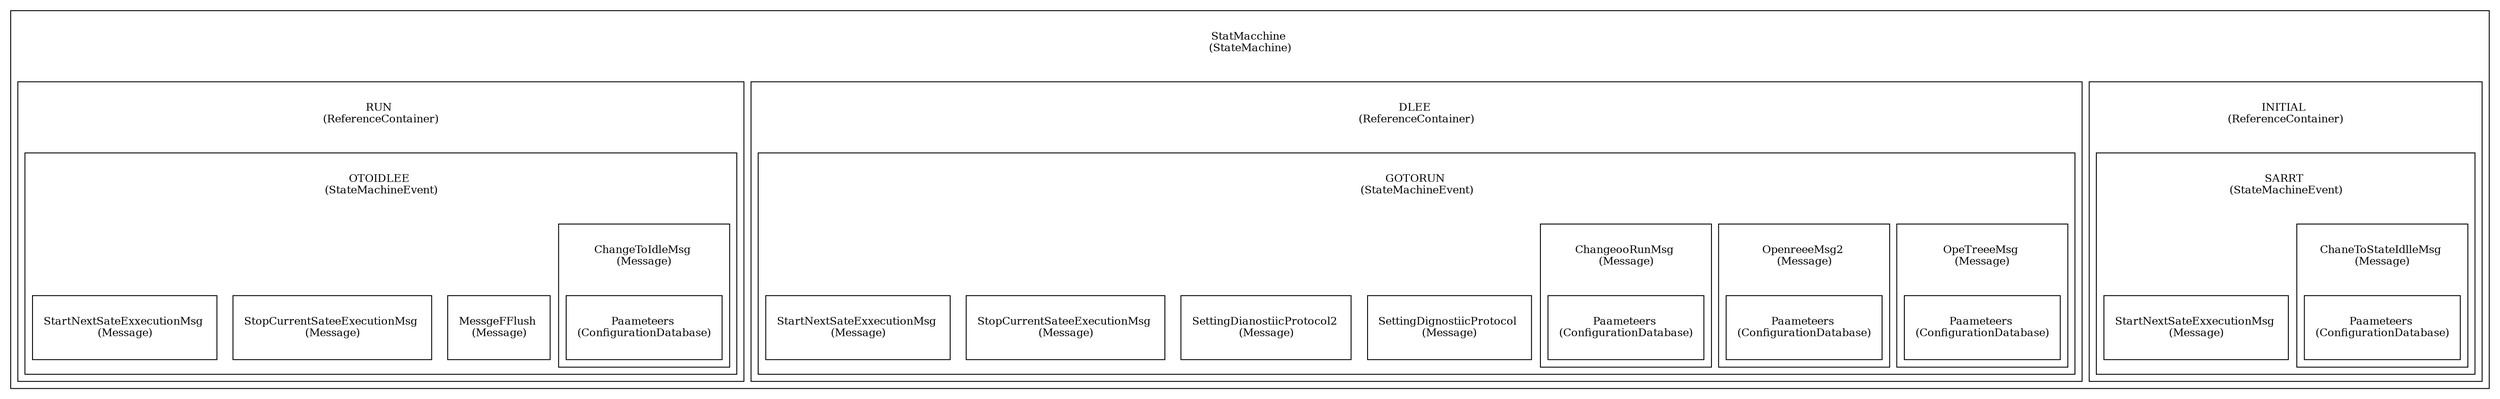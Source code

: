 digraph G {
bgcolor=white
subgraph cluster_StatMacchine {
label=<<TABLE border="0" cellborder="0"><TR><TD width="60" height="60"><font point-size="12">StatMacchine <BR/>(StateMachine)</font></TD></TR></TABLE>>
subgraph cluster_StatMacchineINITIAL {
label=<<TABLE border="0" cellborder="0"><TR><TD width="60" height="60"><font point-size="12">INITIAL <BR/>(ReferenceContainer)</font></TD></TR></TABLE>>
subgraph cluster_StatMacchineINITIALSARRT {
label=<<TABLE border="0" cellborder="0"><TR><TD width="60" height="60"><font point-size="12">SARRT <BR/>(StateMachineEvent)</font></TD></TR></TABLE>>
subgraph cluster_StatMacchineINITIALSARRTChaneToStateIdlleMsg {
label=<<TABLE border="0" cellborder="0"><TR><TD width="60" height="60"><font point-size="12">ChaneToStateIdlleMsg <BR/>(Message)</font></TD></TR></TABLE>>
StatMacchineINITIALSARRTChaneToStateIdlleMsgPaameteers [shape=record, style=filled, fillcolor=white, color=black,label=<<TABLE border="0" cellborder="0"><TR><TD width="60" height="60"><font point-size="12">Paameteers <BR/>(ConfigurationDatabase)</font></TD></TR></TABLE>>]
}
StatMacchineINITIALSARRTStartNextSateExxecutionMsg [shape=record, style=filled, fillcolor=white, color=black,label=<<TABLE border="0" cellborder="0"><TR><TD width="60" height="60"><font point-size="12">StartNextSateExxecutionMsg <BR/>(Message)</font></TD></TR></TABLE>>]
}
}
subgraph cluster_StatMacchineDLEE {
label=<<TABLE border="0" cellborder="0"><TR><TD width="60" height="60"><font point-size="12">DLEE <BR/>(ReferenceContainer)</font></TD></TR></TABLE>>
subgraph cluster_StatMacchineDLEEGOTORUN {
label=<<TABLE border="0" cellborder="0"><TR><TD width="60" height="60"><font point-size="12">GOTORUN <BR/>(StateMachineEvent)</font></TD></TR></TABLE>>
subgraph cluster_StatMacchineDLEEGOTORUNOpeTreeeMsg {
label=<<TABLE border="0" cellborder="0"><TR><TD width="60" height="60"><font point-size="12">OpeTreeeMsg <BR/>(Message)</font></TD></TR></TABLE>>
StatMacchineDLEEGOTORUNOpeTreeeMsgPaameteers [shape=record, style=filled, fillcolor=white, color=black,label=<<TABLE border="0" cellborder="0"><TR><TD width="60" height="60"><font point-size="12">Paameteers <BR/>(ConfigurationDatabase)</font></TD></TR></TABLE>>]
}
subgraph cluster_StatMacchineDLEEGOTORUNOpenreeeMsg2 {
label=<<TABLE border="0" cellborder="0"><TR><TD width="60" height="60"><font point-size="12">OpenreeeMsg2 <BR/>(Message)</font></TD></TR></TABLE>>
StatMacchineDLEEGOTORUNOpenreeeMsg2Paameteers [shape=record, style=filled, fillcolor=white, color=black,label=<<TABLE border="0" cellborder="0"><TR><TD width="60" height="60"><font point-size="12">Paameteers <BR/>(ConfigurationDatabase)</font></TD></TR></TABLE>>]
}
StatMacchineDLEEGOTORUNSettingDignostiicProtocol [shape=record, style=filled, fillcolor=white, color=black,label=<<TABLE border="0" cellborder="0"><TR><TD width="60" height="60"><font point-size="12">SettingDignostiicProtocol <BR/>(Message)</font></TD></TR></TABLE>>]
StatMacchineDLEEGOTORUNSettingDianostiicProtocol2 [shape=record, style=filled, fillcolor=white, color=black,label=<<TABLE border="0" cellborder="0"><TR><TD width="60" height="60"><font point-size="12">SettingDianostiicProtocol2 <BR/>(Message)</font></TD></TR></TABLE>>]
subgraph cluster_StatMacchineDLEEGOTORUNChangeooRunMsg {
label=<<TABLE border="0" cellborder="0"><TR><TD width="60" height="60"><font point-size="12">ChangeooRunMsg <BR/>(Message)</font></TD></TR></TABLE>>
StatMacchineDLEEGOTORUNChangeooRunMsgPaameteers [shape=record, style=filled, fillcolor=white, color=black,label=<<TABLE border="0" cellborder="0"><TR><TD width="60" height="60"><font point-size="12">Paameteers <BR/>(ConfigurationDatabase)</font></TD></TR></TABLE>>]
}
StatMacchineDLEEGOTORUNStopCurrentSateeExecutionMsg [shape=record, style=filled, fillcolor=white, color=black,label=<<TABLE border="0" cellborder="0"><TR><TD width="60" height="60"><font point-size="12">StopCurrentSateeExecutionMsg <BR/>(Message)</font></TD></TR></TABLE>>]
StatMacchineDLEEGOTORUNStartNextSateExxecutionMsg [shape=record, style=filled, fillcolor=white, color=black,label=<<TABLE border="0" cellborder="0"><TR><TD width="60" height="60"><font point-size="12">StartNextSateExxecutionMsg <BR/>(Message)</font></TD></TR></TABLE>>]
}
}
subgraph cluster_StatMacchineRUN {
label=<<TABLE border="0" cellborder="0"><TR><TD width="60" height="60"><font point-size="12">RUN <BR/>(ReferenceContainer)</font></TD></TR></TABLE>>
subgraph cluster_StatMacchineRUNOTOIDLEE {
label=<<TABLE border="0" cellborder="0"><TR><TD width="60" height="60"><font point-size="12">OTOIDLEE <BR/>(StateMachineEvent)</font></TD></TR></TABLE>>
StatMacchineRUNOTOIDLEEMessgeFFlush [shape=record, style=filled, fillcolor=white, color=black,label=<<TABLE border="0" cellborder="0"><TR><TD width="60" height="60"><font point-size="12">MessgeFFlush <BR/>(Message)</font></TD></TR></TABLE>>]
subgraph cluster_StatMacchineRUNOTOIDLEEChangeToIdleMsg {
label=<<TABLE border="0" cellborder="0"><TR><TD width="60" height="60"><font point-size="12">ChangeToIdleMsg <BR/>(Message)</font></TD></TR></TABLE>>
StatMacchineRUNOTOIDLEEChangeToIdleMsgPaameteers [shape=record, style=filled, fillcolor=white, color=black,label=<<TABLE border="0" cellborder="0"><TR><TD width="60" height="60"><font point-size="12">Paameteers <BR/>(ConfigurationDatabase)</font></TD></TR></TABLE>>]
}
StatMacchineRUNOTOIDLEEStopCurrentSateeExecutionMsg [shape=record, style=filled, fillcolor=white, color=black,label=<<TABLE border="0" cellborder="0"><TR><TD width="60" height="60"><font point-size="12">StopCurrentSateeExecutionMsg <BR/>(Message)</font></TD></TR></TABLE>>]
StatMacchineRUNOTOIDLEEStartNextSateExxecutionMsg [shape=record, style=filled, fillcolor=white, color=black,label=<<TABLE border="0" cellborder="0"><TR><TD width="60" height="60"><font point-size="12">StartNextSateExxecutionMsg <BR/>(Message)</font></TD></TR></TABLE>>]
}
}
}
}
